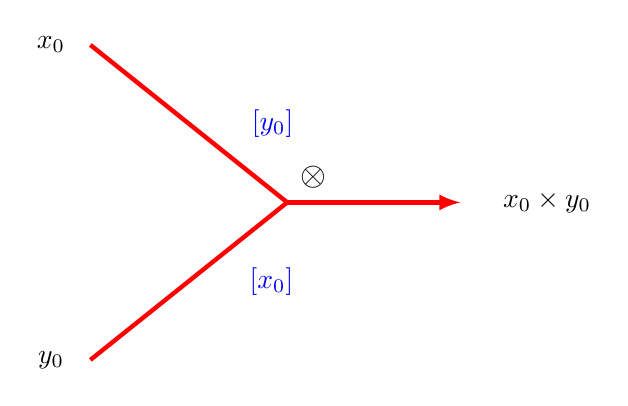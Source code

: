 \begin{tikzpicture}
\node at (0,2) {$x_0$};
\node at (0,-2) {$y_0$};
\node at (6.3,0) {$x_0 \times y_0$};
\node[blue,left] at (3.2,1) {$[y_0]$};
\node[blue,left] at (3.2,-1) {$[x_0]$};
\draw[ultra thick,red]  (0.5,2) -- (3,0);
\draw[ultra thick,red] (0.5,-2) -- (3,0);
\draw[->,>=latex,ultra thick,red] (3,0) -- ++(2.2,0) node[pos=0,above right,black,scale=1.2]{$\otimes$} ;
\end{tikzpicture}